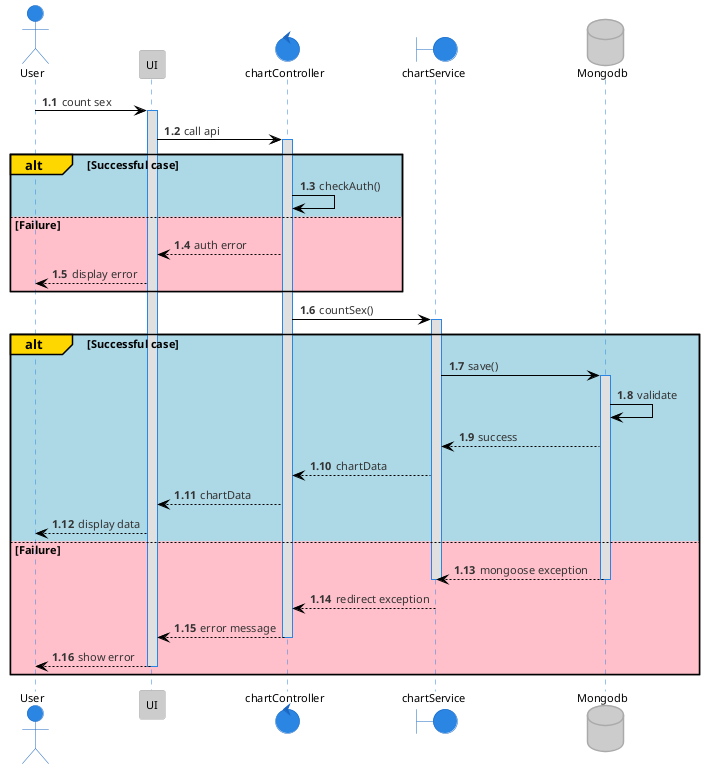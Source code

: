 @startuml countSex
!theme reddress-lightblue

autonumber 1.1
actor User
participant UI
control  chartController
boundary chartService
database Mongodb


User -> UI: count sex
activate UI
UI -> chartController: call api
activate chartController
alt#Gold #LightBlue Successful case
    chartController -> chartController: checkAuth()
else #Pink Failure
    chartController --> UI: auth error
    UI --> User: display error
end
chartController -> chartService: countSex()
activate chartService

alt#Gold #LightBlue Successful case
    chartService -> Mongodb: save()
    activate Mongodb
    Mongodb -> Mongodb: validate
    Mongodb --> chartService: success
    chartService --> chartController: chartData
    chartController --> UI: chartData
    UI --> User: display data
else #Pink Failure
    Mongodb --> chartService: mongoose exception
    deactivate chartService
    deactivate Mongodb
    chartService --> chartController: redirect exception
    chartController --> UI: error message
    deactivate chartController
    UI --> User: show error
    deactivate Mongodb
    deactivate UI
end

@enduml

